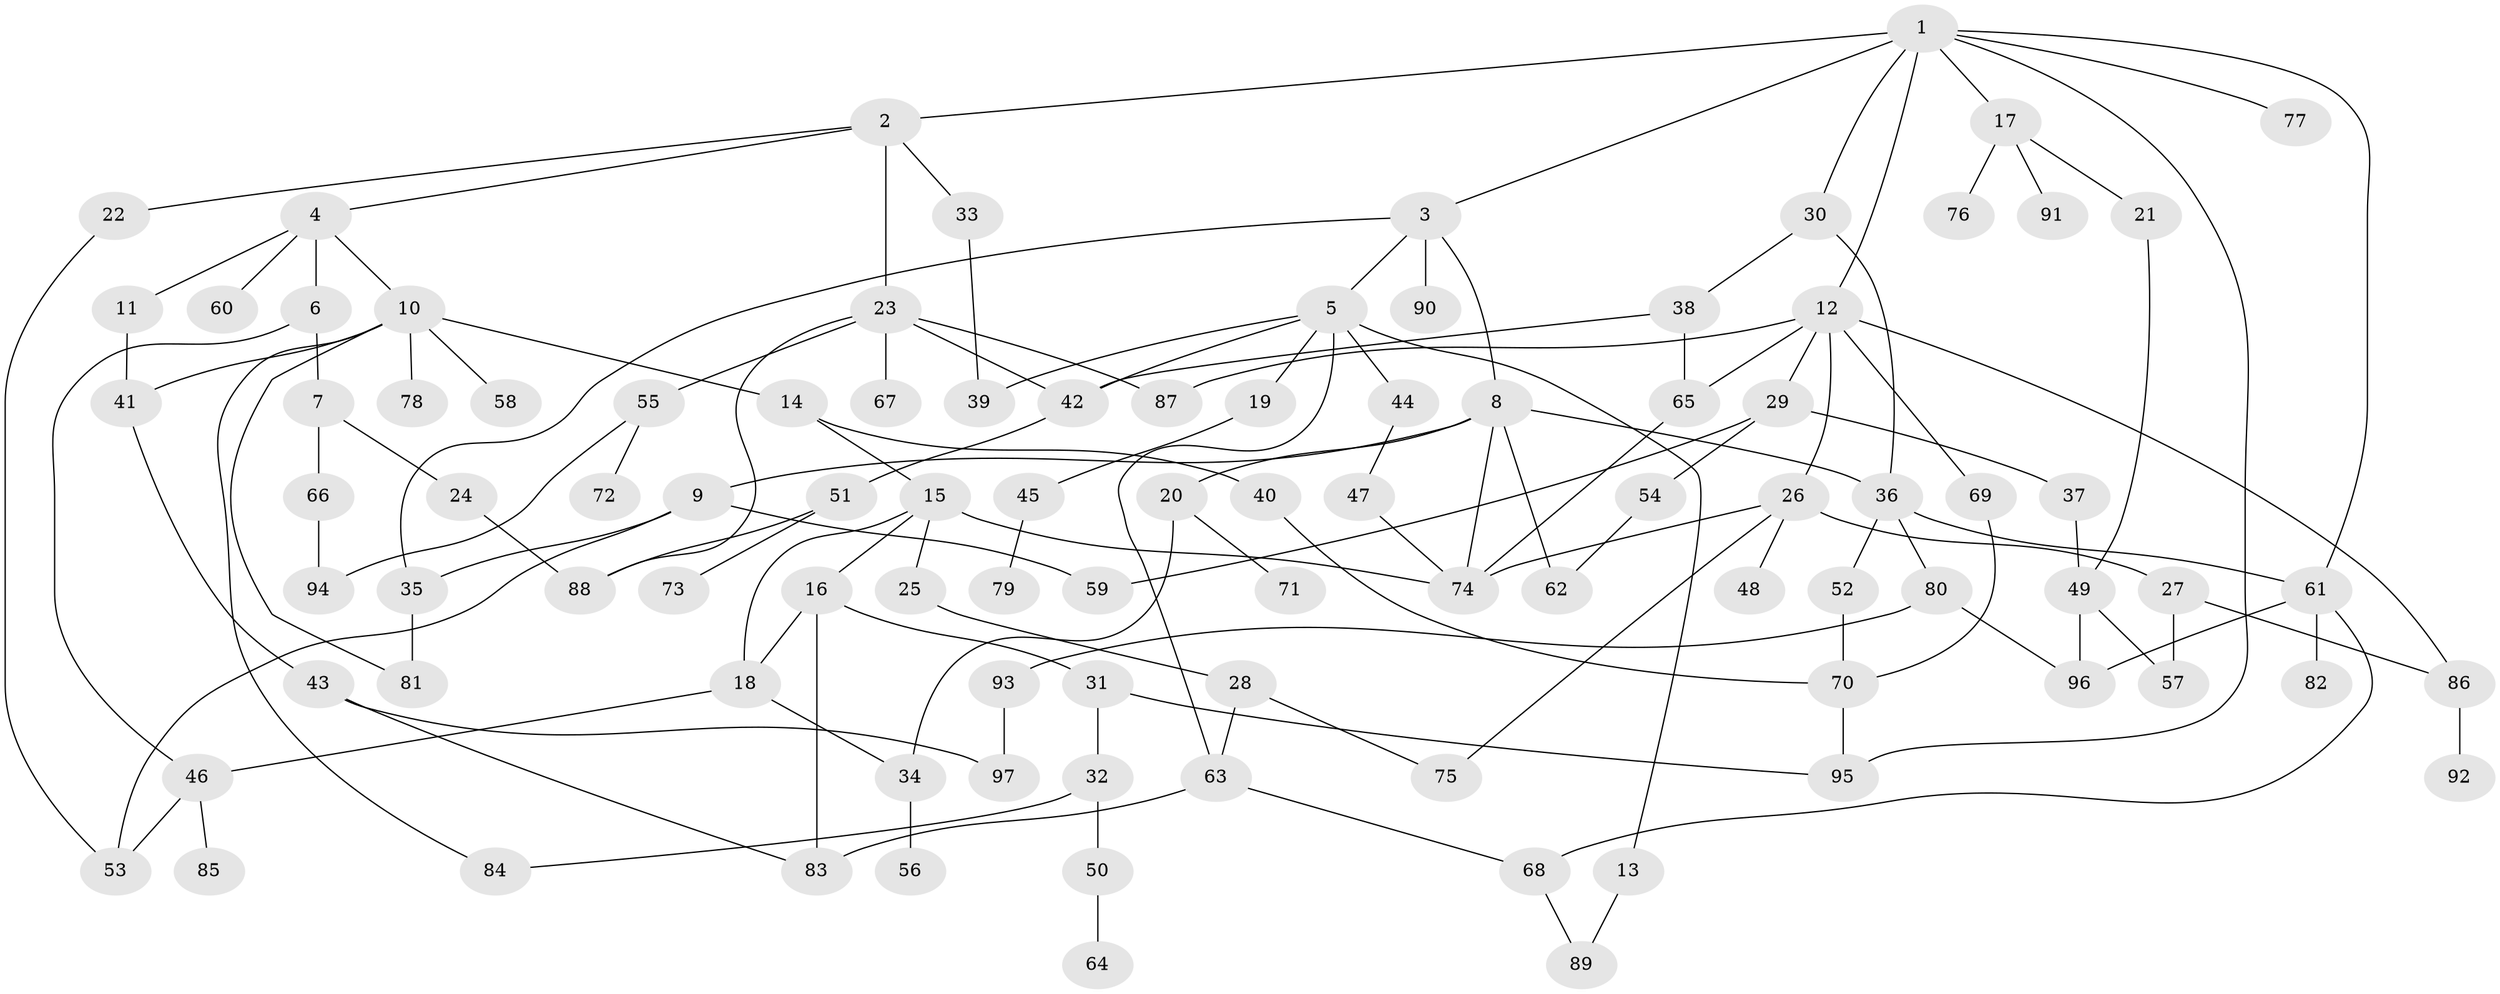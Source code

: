 // coarse degree distribution, {7: 0.10204081632653061, 5: 0.10204081632653061, 3: 0.30612244897959184, 4: 0.12244897959183673, 2: 0.16326530612244897, 11: 0.02040816326530612, 6: 0.02040816326530612, 1: 0.16326530612244897}
// Generated by graph-tools (version 1.1) at 2025/48/03/04/25 22:48:57]
// undirected, 97 vertices, 137 edges
graph export_dot {
  node [color=gray90,style=filled];
  1;
  2;
  3;
  4;
  5;
  6;
  7;
  8;
  9;
  10;
  11;
  12;
  13;
  14;
  15;
  16;
  17;
  18;
  19;
  20;
  21;
  22;
  23;
  24;
  25;
  26;
  27;
  28;
  29;
  30;
  31;
  32;
  33;
  34;
  35;
  36;
  37;
  38;
  39;
  40;
  41;
  42;
  43;
  44;
  45;
  46;
  47;
  48;
  49;
  50;
  51;
  52;
  53;
  54;
  55;
  56;
  57;
  58;
  59;
  60;
  61;
  62;
  63;
  64;
  65;
  66;
  67;
  68;
  69;
  70;
  71;
  72;
  73;
  74;
  75;
  76;
  77;
  78;
  79;
  80;
  81;
  82;
  83;
  84;
  85;
  86;
  87;
  88;
  89;
  90;
  91;
  92;
  93;
  94;
  95;
  96;
  97;
  1 -- 2;
  1 -- 3;
  1 -- 12;
  1 -- 17;
  1 -- 30;
  1 -- 61;
  1 -- 77;
  1 -- 95;
  2 -- 4;
  2 -- 22;
  2 -- 23;
  2 -- 33;
  3 -- 5;
  3 -- 8;
  3 -- 35;
  3 -- 90;
  4 -- 6;
  4 -- 10;
  4 -- 11;
  4 -- 60;
  5 -- 13;
  5 -- 19;
  5 -- 39;
  5 -- 42;
  5 -- 44;
  5 -- 63;
  6 -- 7;
  6 -- 46;
  7 -- 24;
  7 -- 66;
  8 -- 9;
  8 -- 20;
  8 -- 62;
  8 -- 74;
  8 -- 36;
  9 -- 53;
  9 -- 59;
  9 -- 35;
  10 -- 14;
  10 -- 41;
  10 -- 58;
  10 -- 78;
  10 -- 81;
  10 -- 84;
  11 -- 41;
  12 -- 26;
  12 -- 29;
  12 -- 69;
  12 -- 65;
  12 -- 87;
  12 -- 86;
  13 -- 89;
  14 -- 15;
  14 -- 40;
  15 -- 16;
  15 -- 25;
  15 -- 18;
  15 -- 74;
  16 -- 18;
  16 -- 31;
  16 -- 83;
  17 -- 21;
  17 -- 76;
  17 -- 91;
  18 -- 34;
  18 -- 46;
  19 -- 45;
  20 -- 71;
  20 -- 34;
  21 -- 49;
  22 -- 53;
  23 -- 55;
  23 -- 67;
  23 -- 87;
  23 -- 88;
  23 -- 42;
  24 -- 88;
  25 -- 28;
  26 -- 27;
  26 -- 48;
  26 -- 75;
  26 -- 74;
  27 -- 86;
  27 -- 57;
  28 -- 75;
  28 -- 63;
  29 -- 37;
  29 -- 54;
  29 -- 59;
  30 -- 36;
  30 -- 38;
  31 -- 32;
  31 -- 95;
  32 -- 50;
  32 -- 84;
  33 -- 39;
  34 -- 56;
  35 -- 81;
  36 -- 52;
  36 -- 80;
  36 -- 61;
  37 -- 49;
  38 -- 65;
  38 -- 42;
  40 -- 70;
  41 -- 43;
  42 -- 51;
  43 -- 97;
  43 -- 83;
  44 -- 47;
  45 -- 79;
  46 -- 85;
  46 -- 53;
  47 -- 74;
  49 -- 57;
  49 -- 96;
  50 -- 64;
  51 -- 73;
  51 -- 88;
  52 -- 70;
  54 -- 62;
  55 -- 72;
  55 -- 94;
  61 -- 68;
  61 -- 82;
  61 -- 96;
  63 -- 83;
  63 -- 68;
  65 -- 74;
  66 -- 94;
  68 -- 89;
  69 -- 70;
  70 -- 95;
  80 -- 93;
  80 -- 96;
  86 -- 92;
  93 -- 97;
}
